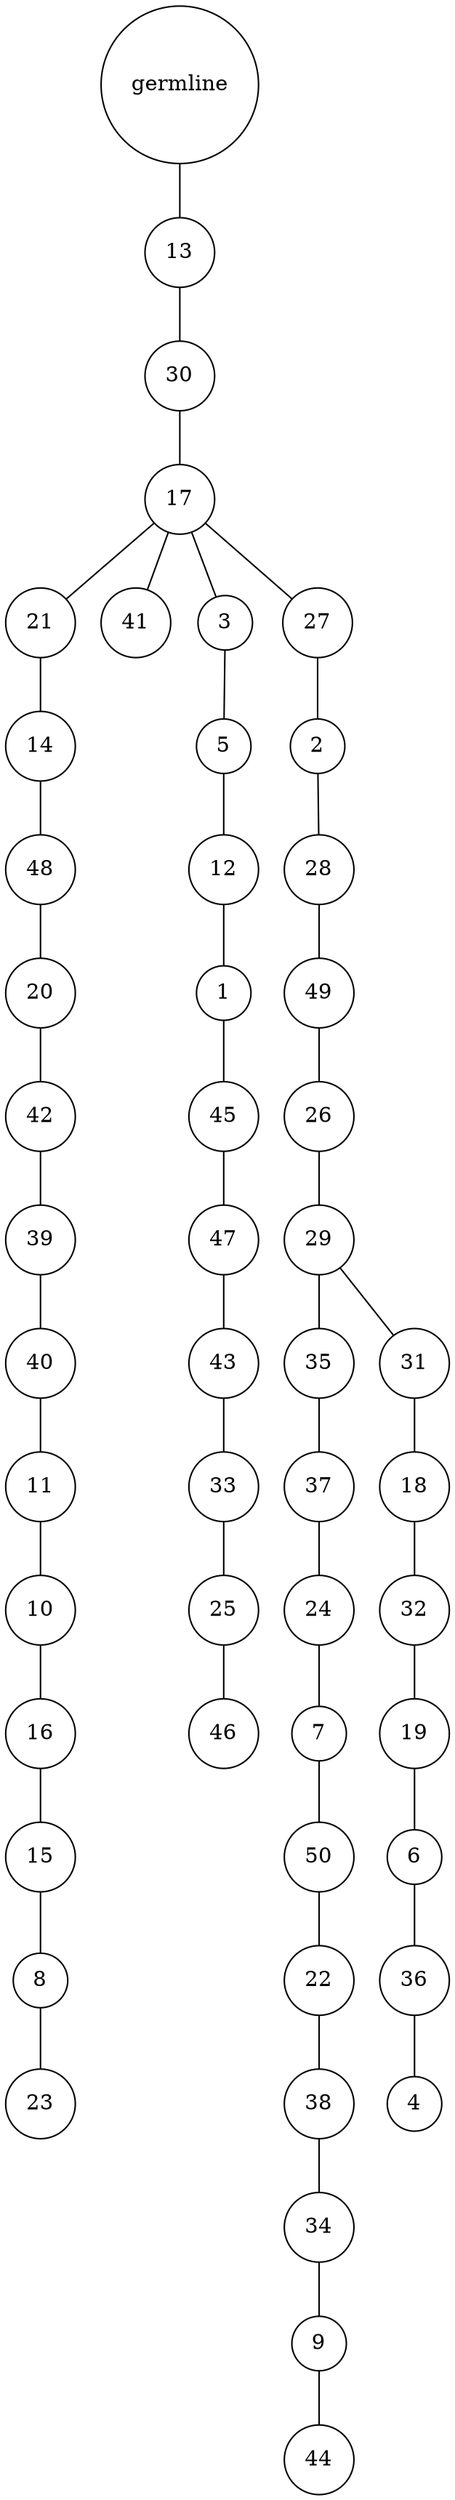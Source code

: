 graph {
	rankdir=UD;
	splines=line;
	node [shape=circle]
	"0x7efdebe2dc40" [label="germline"];
	"0x7efdebe2dc70" [label="13"];
	"0x7efdebe2dc40" -- "0x7efdebe2dc70" ;
	"0x7efdebe2dca0" [label="30"];
	"0x7efdebe2dc70" -- "0x7efdebe2dca0" ;
	"0x7efdebe2dcd0" [label="17"];
	"0x7efdebe2dca0" -- "0x7efdebe2dcd0" ;
	"0x7efdebe2dd00" [label="21"];
	"0x7efdebe2dcd0" -- "0x7efdebe2dd00" ;
	"0x7efdebe2dd30" [label="14"];
	"0x7efdebe2dd00" -- "0x7efdebe2dd30" ;
	"0x7efdebe2dd60" [label="48"];
	"0x7efdebe2dd30" -- "0x7efdebe2dd60" ;
	"0x7efdebe2dd90" [label="20"];
	"0x7efdebe2dd60" -- "0x7efdebe2dd90" ;
	"0x7efdebe2ddc0" [label="42"];
	"0x7efdebe2dd90" -- "0x7efdebe2ddc0" ;
	"0x7efdebe2ddf0" [label="39"];
	"0x7efdebe2ddc0" -- "0x7efdebe2ddf0" ;
	"0x7efdebe2de20" [label="40"];
	"0x7efdebe2ddf0" -- "0x7efdebe2de20" ;
	"0x7efdebe2de50" [label="11"];
	"0x7efdebe2de20" -- "0x7efdebe2de50" ;
	"0x7efdebe2de80" [label="10"];
	"0x7efdebe2de50" -- "0x7efdebe2de80" ;
	"0x7efdebe2deb0" [label="16"];
	"0x7efdebe2de80" -- "0x7efdebe2deb0" ;
	"0x7efdebe2dee0" [label="15"];
	"0x7efdebe2deb0" -- "0x7efdebe2dee0" ;
	"0x7efdebe2df10" [label="8"];
	"0x7efdebe2dee0" -- "0x7efdebe2df10" ;
	"0x7efdebe2df40" [label="23"];
	"0x7efdebe2df10" -- "0x7efdebe2df40" ;
	"0x7efdebe2df70" [label="41"];
	"0x7efdebe2dcd0" -- "0x7efdebe2df70" ;
	"0x7efdebe2dfa0" [label="3"];
	"0x7efdebe2dcd0" -- "0x7efdebe2dfa0" ;
	"0x7efdebe2dfd0" [label="5"];
	"0x7efdebe2dfa0" -- "0x7efdebe2dfd0" ;
	"0x7efdebe3c040" [label="12"];
	"0x7efdebe2dfd0" -- "0x7efdebe3c040" ;
	"0x7efdebe3c070" [label="1"];
	"0x7efdebe3c040" -- "0x7efdebe3c070" ;
	"0x7efdebe3c0a0" [label="45"];
	"0x7efdebe3c070" -- "0x7efdebe3c0a0" ;
	"0x7efdebe3c0d0" [label="47"];
	"0x7efdebe3c0a0" -- "0x7efdebe3c0d0" ;
	"0x7efdebe3c100" [label="43"];
	"0x7efdebe3c0d0" -- "0x7efdebe3c100" ;
	"0x7efdebe3c130" [label="33"];
	"0x7efdebe3c100" -- "0x7efdebe3c130" ;
	"0x7efdebe3c160" [label="25"];
	"0x7efdebe3c130" -- "0x7efdebe3c160" ;
	"0x7efdebe3c190" [label="46"];
	"0x7efdebe3c160" -- "0x7efdebe3c190" ;
	"0x7efdebe3c1c0" [label="27"];
	"0x7efdebe2dcd0" -- "0x7efdebe3c1c0" ;
	"0x7efdebe3c1f0" [label="2"];
	"0x7efdebe3c1c0" -- "0x7efdebe3c1f0" ;
	"0x7efdebe3c220" [label="28"];
	"0x7efdebe3c1f0" -- "0x7efdebe3c220" ;
	"0x7efdebe3c250" [label="49"];
	"0x7efdebe3c220" -- "0x7efdebe3c250" ;
	"0x7efdebe3c280" [label="26"];
	"0x7efdebe3c250" -- "0x7efdebe3c280" ;
	"0x7efdebe3c2b0" [label="29"];
	"0x7efdebe3c280" -- "0x7efdebe3c2b0" ;
	"0x7efdebe3c2e0" [label="35"];
	"0x7efdebe3c2b0" -- "0x7efdebe3c2e0" ;
	"0x7efdebe3c310" [label="37"];
	"0x7efdebe3c2e0" -- "0x7efdebe3c310" ;
	"0x7efdebe3c340" [label="24"];
	"0x7efdebe3c310" -- "0x7efdebe3c340" ;
	"0x7efdebe3c370" [label="7"];
	"0x7efdebe3c340" -- "0x7efdebe3c370" ;
	"0x7efdebe3c3a0" [label="50"];
	"0x7efdebe3c370" -- "0x7efdebe3c3a0" ;
	"0x7efdebe3c3d0" [label="22"];
	"0x7efdebe3c3a0" -- "0x7efdebe3c3d0" ;
	"0x7efdebe3c400" [label="38"];
	"0x7efdebe3c3d0" -- "0x7efdebe3c400" ;
	"0x7efdebe3c430" [label="34"];
	"0x7efdebe3c400" -- "0x7efdebe3c430" ;
	"0x7efdebe3c460" [label="9"];
	"0x7efdebe3c430" -- "0x7efdebe3c460" ;
	"0x7efdebe3c490" [label="44"];
	"0x7efdebe3c460" -- "0x7efdebe3c490" ;
	"0x7efdebe3c4c0" [label="31"];
	"0x7efdebe3c2b0" -- "0x7efdebe3c4c0" ;
	"0x7efdebe3c4f0" [label="18"];
	"0x7efdebe3c4c0" -- "0x7efdebe3c4f0" ;
	"0x7efdebe3c520" [label="32"];
	"0x7efdebe3c4f0" -- "0x7efdebe3c520" ;
	"0x7efdebe3c550" [label="19"];
	"0x7efdebe3c520" -- "0x7efdebe3c550" ;
	"0x7efdebe3c580" [label="6"];
	"0x7efdebe3c550" -- "0x7efdebe3c580" ;
	"0x7efdebe3c5b0" [label="36"];
	"0x7efdebe3c580" -- "0x7efdebe3c5b0" ;
	"0x7efdebe3c5e0" [label="4"];
	"0x7efdebe3c5b0" -- "0x7efdebe3c5e0" ;
}
